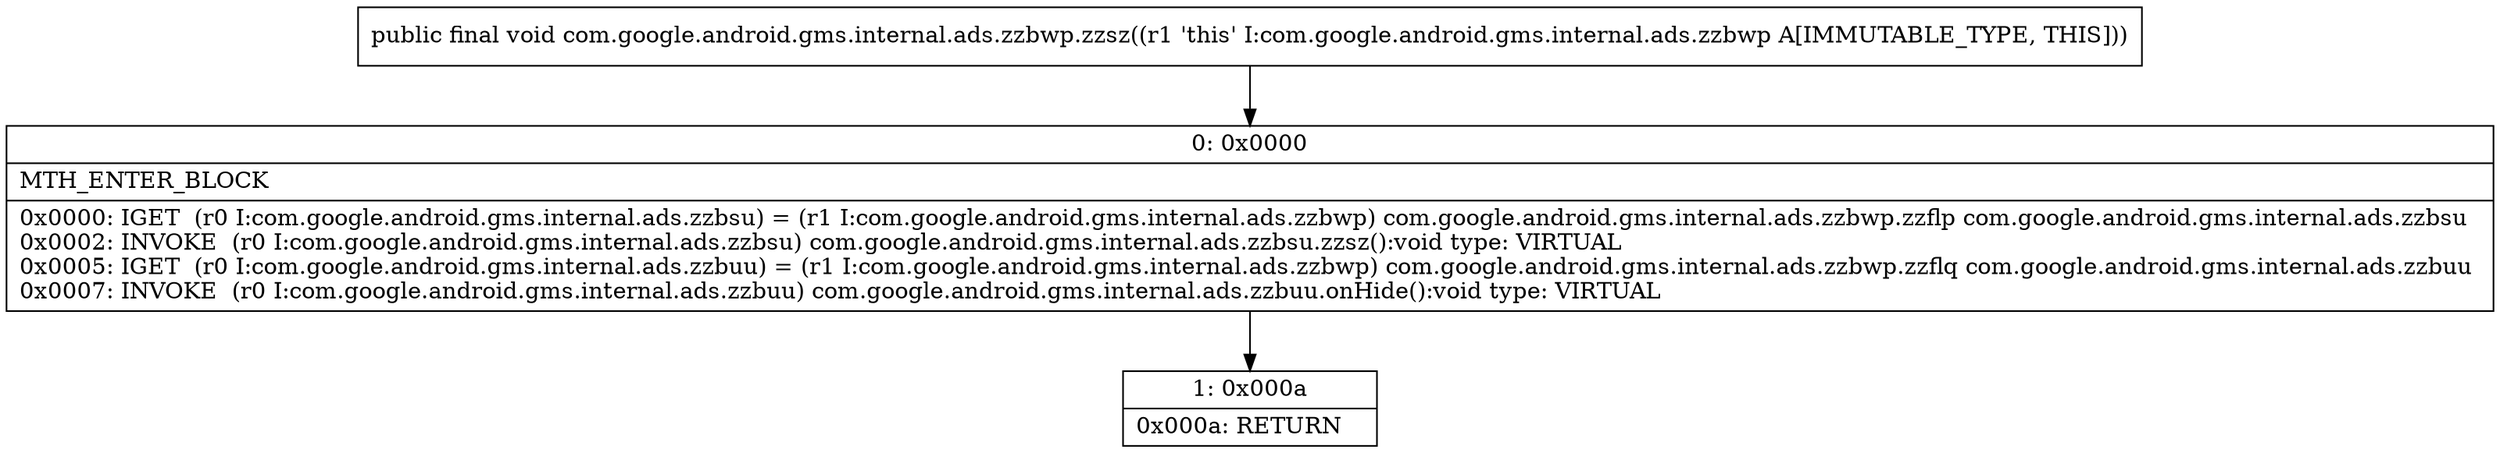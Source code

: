 digraph "CFG forcom.google.android.gms.internal.ads.zzbwp.zzsz()V" {
Node_0 [shape=record,label="{0\:\ 0x0000|MTH_ENTER_BLOCK\l|0x0000: IGET  (r0 I:com.google.android.gms.internal.ads.zzbsu) = (r1 I:com.google.android.gms.internal.ads.zzbwp) com.google.android.gms.internal.ads.zzbwp.zzflp com.google.android.gms.internal.ads.zzbsu \l0x0002: INVOKE  (r0 I:com.google.android.gms.internal.ads.zzbsu) com.google.android.gms.internal.ads.zzbsu.zzsz():void type: VIRTUAL \l0x0005: IGET  (r0 I:com.google.android.gms.internal.ads.zzbuu) = (r1 I:com.google.android.gms.internal.ads.zzbwp) com.google.android.gms.internal.ads.zzbwp.zzflq com.google.android.gms.internal.ads.zzbuu \l0x0007: INVOKE  (r0 I:com.google.android.gms.internal.ads.zzbuu) com.google.android.gms.internal.ads.zzbuu.onHide():void type: VIRTUAL \l}"];
Node_1 [shape=record,label="{1\:\ 0x000a|0x000a: RETURN   \l}"];
MethodNode[shape=record,label="{public final void com.google.android.gms.internal.ads.zzbwp.zzsz((r1 'this' I:com.google.android.gms.internal.ads.zzbwp A[IMMUTABLE_TYPE, THIS])) }"];
MethodNode -> Node_0;
Node_0 -> Node_1;
}

